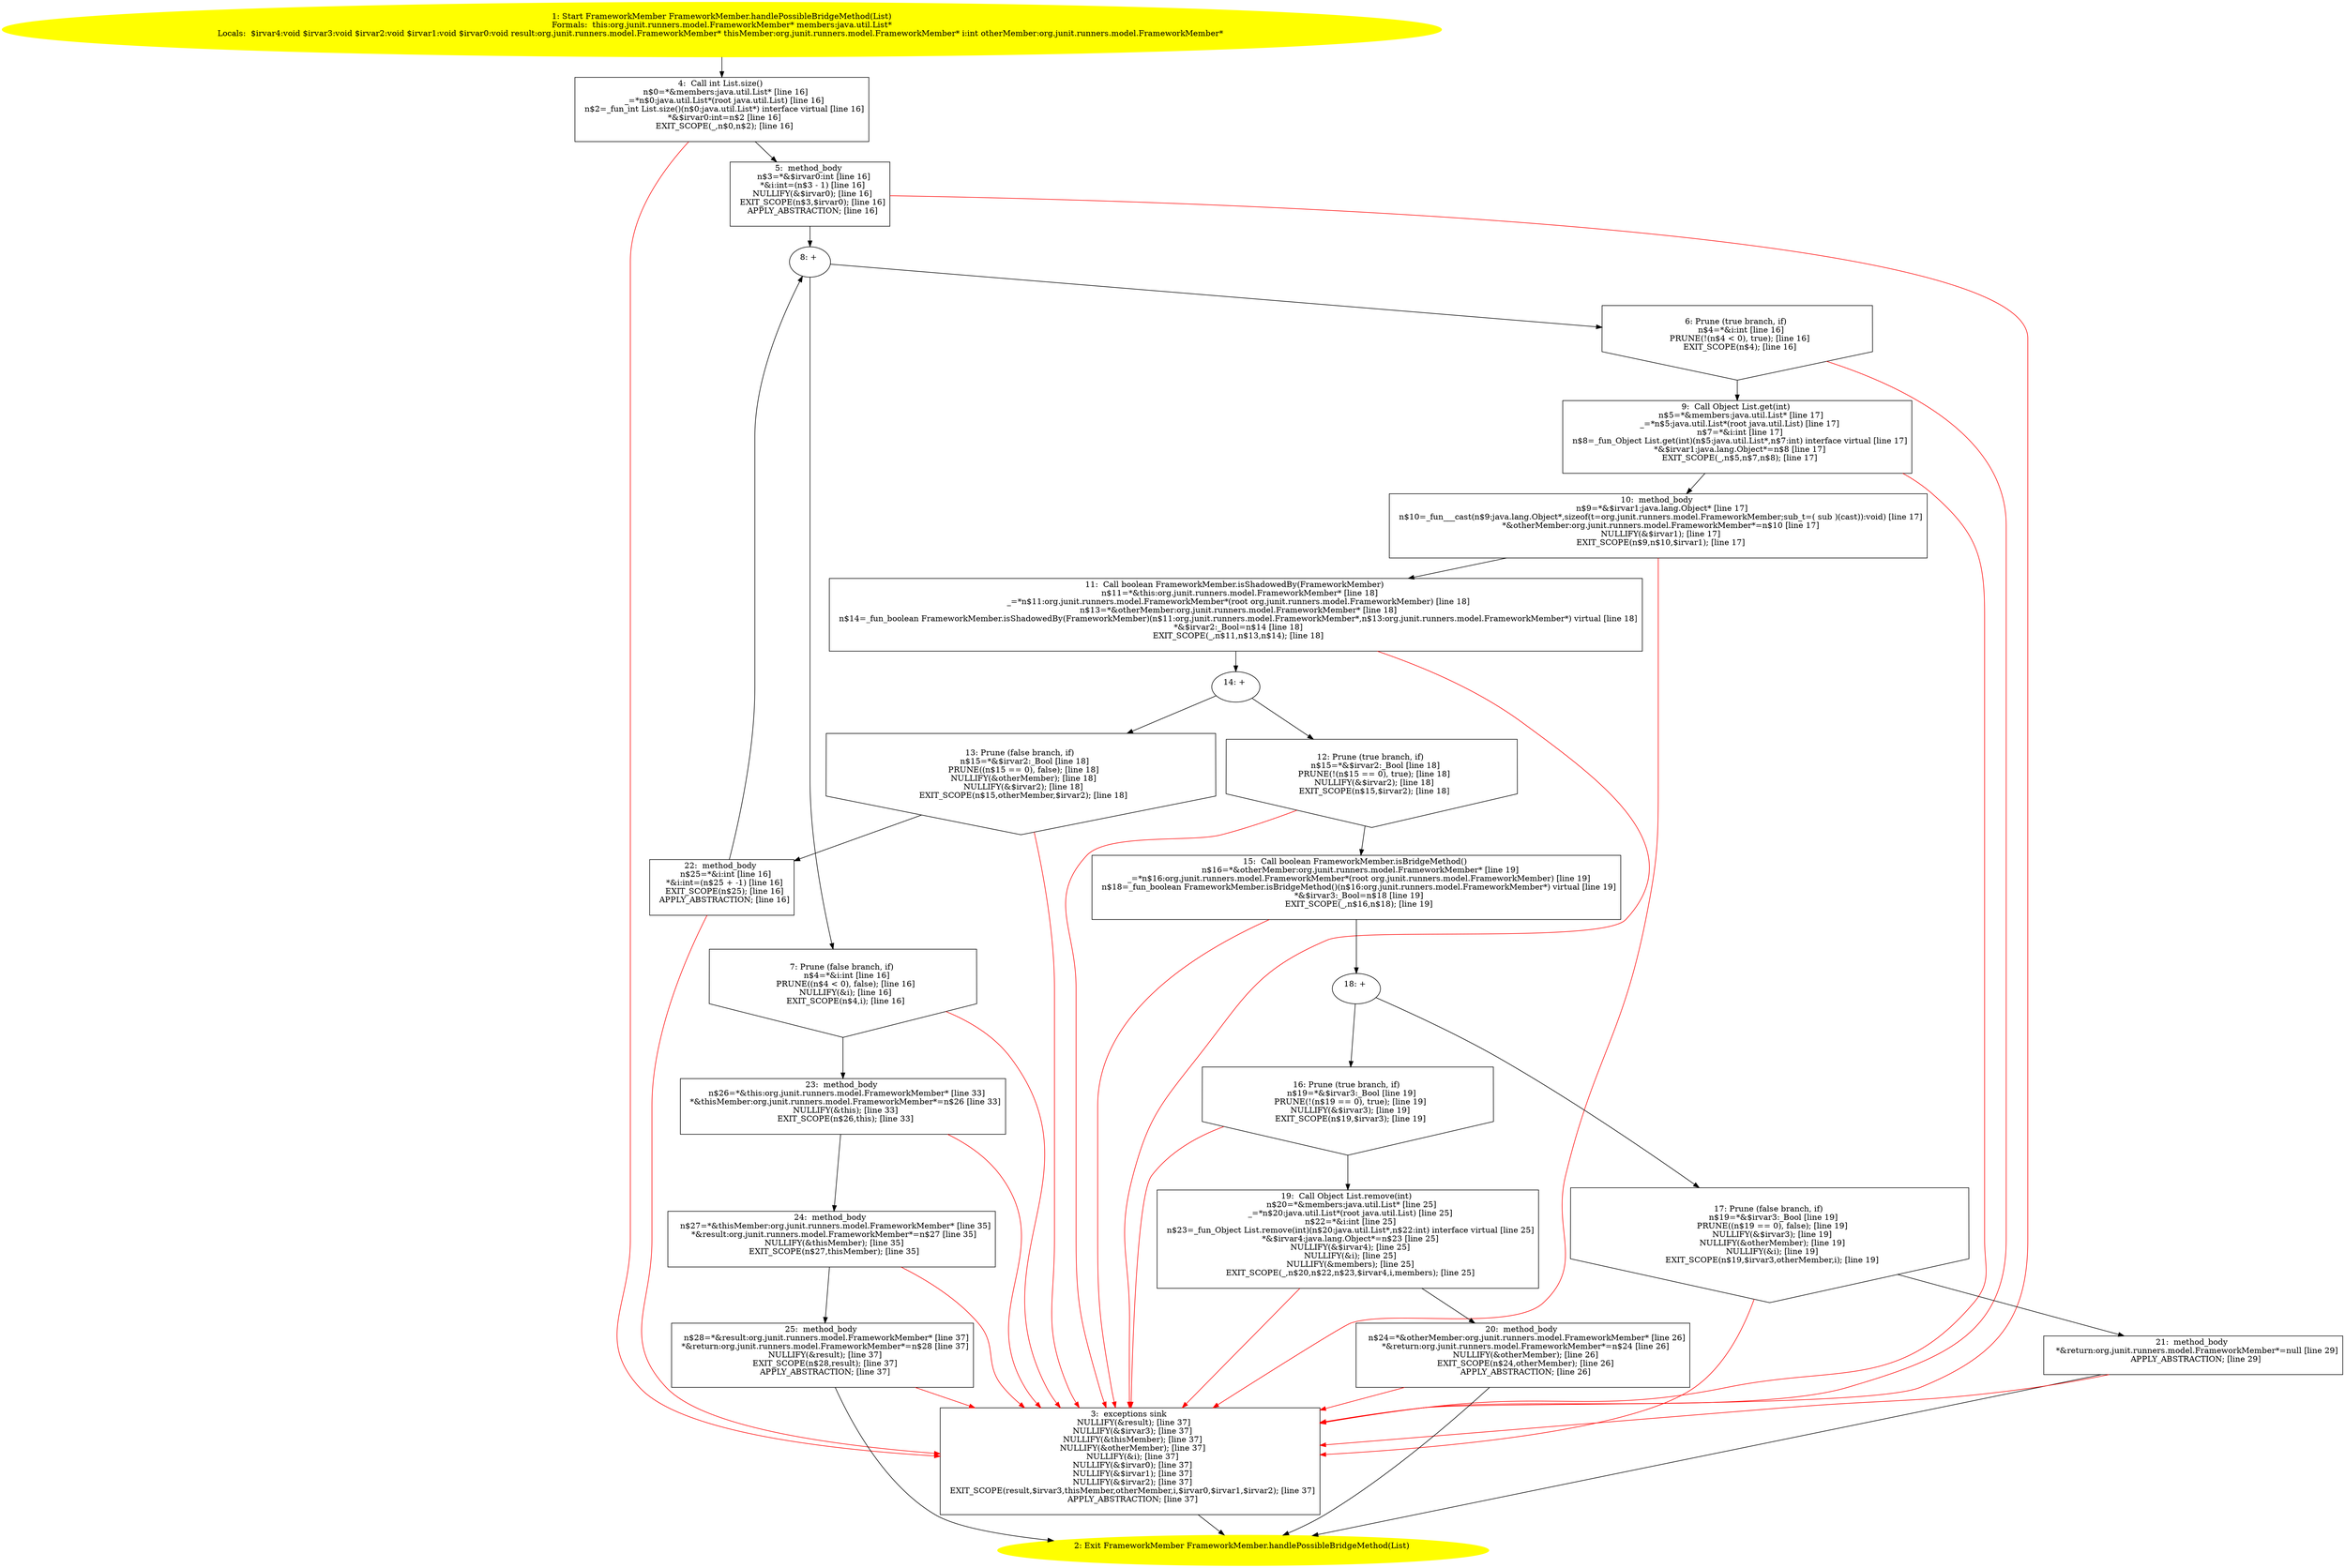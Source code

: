 /* @generated */
digraph cfg {
"org.junit.runners.model.FrameworkMember.handlePossibleBridgeMethod(java.util.List):org.junit.runners.e601afaceb453d1719556419d901c8e6_1" [label="1: Start FrameworkMember FrameworkMember.handlePossibleBridgeMethod(List)\nFormals:  this:org.junit.runners.model.FrameworkMember* members:java.util.List*\nLocals:  $irvar4:void $irvar3:void $irvar2:void $irvar1:void $irvar0:void result:org.junit.runners.model.FrameworkMember* thisMember:org.junit.runners.model.FrameworkMember* i:int otherMember:org.junit.runners.model.FrameworkMember* \n  " color=yellow style=filled]
	

	 "org.junit.runners.model.FrameworkMember.handlePossibleBridgeMethod(java.util.List):org.junit.runners.e601afaceb453d1719556419d901c8e6_1" -> "org.junit.runners.model.FrameworkMember.handlePossibleBridgeMethod(java.util.List):org.junit.runners.e601afaceb453d1719556419d901c8e6_4" ;
"org.junit.runners.model.FrameworkMember.handlePossibleBridgeMethod(java.util.List):org.junit.runners.e601afaceb453d1719556419d901c8e6_2" [label="2: Exit FrameworkMember FrameworkMember.handlePossibleBridgeMethod(List) \n  " color=yellow style=filled]
	

"org.junit.runners.model.FrameworkMember.handlePossibleBridgeMethod(java.util.List):org.junit.runners.e601afaceb453d1719556419d901c8e6_3" [label="3:  exceptions sink \n   NULLIFY(&result); [line 37]\n  NULLIFY(&$irvar3); [line 37]\n  NULLIFY(&thisMember); [line 37]\n  NULLIFY(&otherMember); [line 37]\n  NULLIFY(&i); [line 37]\n  NULLIFY(&$irvar0); [line 37]\n  NULLIFY(&$irvar1); [line 37]\n  NULLIFY(&$irvar2); [line 37]\n  EXIT_SCOPE(result,$irvar3,thisMember,otherMember,i,$irvar0,$irvar1,$irvar2); [line 37]\n  APPLY_ABSTRACTION; [line 37]\n " shape="box"]
	

	 "org.junit.runners.model.FrameworkMember.handlePossibleBridgeMethod(java.util.List):org.junit.runners.e601afaceb453d1719556419d901c8e6_3" -> "org.junit.runners.model.FrameworkMember.handlePossibleBridgeMethod(java.util.List):org.junit.runners.e601afaceb453d1719556419d901c8e6_2" ;
"org.junit.runners.model.FrameworkMember.handlePossibleBridgeMethod(java.util.List):org.junit.runners.e601afaceb453d1719556419d901c8e6_4" [label="4:  Call int List.size() \n   n$0=*&members:java.util.List* [line 16]\n  _=*n$0:java.util.List*(root java.util.List) [line 16]\n  n$2=_fun_int List.size()(n$0:java.util.List*) interface virtual [line 16]\n  *&$irvar0:int=n$2 [line 16]\n  EXIT_SCOPE(_,n$0,n$2); [line 16]\n " shape="box"]
	

	 "org.junit.runners.model.FrameworkMember.handlePossibleBridgeMethod(java.util.List):org.junit.runners.e601afaceb453d1719556419d901c8e6_4" -> "org.junit.runners.model.FrameworkMember.handlePossibleBridgeMethod(java.util.List):org.junit.runners.e601afaceb453d1719556419d901c8e6_5" ;
	 "org.junit.runners.model.FrameworkMember.handlePossibleBridgeMethod(java.util.List):org.junit.runners.e601afaceb453d1719556419d901c8e6_4" -> "org.junit.runners.model.FrameworkMember.handlePossibleBridgeMethod(java.util.List):org.junit.runners.e601afaceb453d1719556419d901c8e6_3" [color="red" ];
"org.junit.runners.model.FrameworkMember.handlePossibleBridgeMethod(java.util.List):org.junit.runners.e601afaceb453d1719556419d901c8e6_5" [label="5:  method_body \n   n$3=*&$irvar0:int [line 16]\n  *&i:int=(n$3 - 1) [line 16]\n  NULLIFY(&$irvar0); [line 16]\n  EXIT_SCOPE(n$3,$irvar0); [line 16]\n  APPLY_ABSTRACTION; [line 16]\n " shape="box"]
	

	 "org.junit.runners.model.FrameworkMember.handlePossibleBridgeMethod(java.util.List):org.junit.runners.e601afaceb453d1719556419d901c8e6_5" -> "org.junit.runners.model.FrameworkMember.handlePossibleBridgeMethod(java.util.List):org.junit.runners.e601afaceb453d1719556419d901c8e6_8" ;
	 "org.junit.runners.model.FrameworkMember.handlePossibleBridgeMethod(java.util.List):org.junit.runners.e601afaceb453d1719556419d901c8e6_5" -> "org.junit.runners.model.FrameworkMember.handlePossibleBridgeMethod(java.util.List):org.junit.runners.e601afaceb453d1719556419d901c8e6_3" [color="red" ];
"org.junit.runners.model.FrameworkMember.handlePossibleBridgeMethod(java.util.List):org.junit.runners.e601afaceb453d1719556419d901c8e6_6" [label="6: Prune (true branch, if) \n   n$4=*&i:int [line 16]\n  PRUNE(!(n$4 < 0), true); [line 16]\n  EXIT_SCOPE(n$4); [line 16]\n " shape="invhouse"]
	

	 "org.junit.runners.model.FrameworkMember.handlePossibleBridgeMethod(java.util.List):org.junit.runners.e601afaceb453d1719556419d901c8e6_6" -> "org.junit.runners.model.FrameworkMember.handlePossibleBridgeMethod(java.util.List):org.junit.runners.e601afaceb453d1719556419d901c8e6_9" ;
	 "org.junit.runners.model.FrameworkMember.handlePossibleBridgeMethod(java.util.List):org.junit.runners.e601afaceb453d1719556419d901c8e6_6" -> "org.junit.runners.model.FrameworkMember.handlePossibleBridgeMethod(java.util.List):org.junit.runners.e601afaceb453d1719556419d901c8e6_3" [color="red" ];
"org.junit.runners.model.FrameworkMember.handlePossibleBridgeMethod(java.util.List):org.junit.runners.e601afaceb453d1719556419d901c8e6_7" [label="7: Prune (false branch, if) \n   n$4=*&i:int [line 16]\n  PRUNE((n$4 < 0), false); [line 16]\n  NULLIFY(&i); [line 16]\n  EXIT_SCOPE(n$4,i); [line 16]\n " shape="invhouse"]
	

	 "org.junit.runners.model.FrameworkMember.handlePossibleBridgeMethod(java.util.List):org.junit.runners.e601afaceb453d1719556419d901c8e6_7" -> "org.junit.runners.model.FrameworkMember.handlePossibleBridgeMethod(java.util.List):org.junit.runners.e601afaceb453d1719556419d901c8e6_23" ;
	 "org.junit.runners.model.FrameworkMember.handlePossibleBridgeMethod(java.util.List):org.junit.runners.e601afaceb453d1719556419d901c8e6_7" -> "org.junit.runners.model.FrameworkMember.handlePossibleBridgeMethod(java.util.List):org.junit.runners.e601afaceb453d1719556419d901c8e6_3" [color="red" ];
"org.junit.runners.model.FrameworkMember.handlePossibleBridgeMethod(java.util.List):org.junit.runners.e601afaceb453d1719556419d901c8e6_8" [label="8: + \n  " ]
	

	 "org.junit.runners.model.FrameworkMember.handlePossibleBridgeMethod(java.util.List):org.junit.runners.e601afaceb453d1719556419d901c8e6_8" -> "org.junit.runners.model.FrameworkMember.handlePossibleBridgeMethod(java.util.List):org.junit.runners.e601afaceb453d1719556419d901c8e6_6" ;
	 "org.junit.runners.model.FrameworkMember.handlePossibleBridgeMethod(java.util.List):org.junit.runners.e601afaceb453d1719556419d901c8e6_8" -> "org.junit.runners.model.FrameworkMember.handlePossibleBridgeMethod(java.util.List):org.junit.runners.e601afaceb453d1719556419d901c8e6_7" ;
"org.junit.runners.model.FrameworkMember.handlePossibleBridgeMethod(java.util.List):org.junit.runners.e601afaceb453d1719556419d901c8e6_9" [label="9:  Call Object List.get(int) \n   n$5=*&members:java.util.List* [line 17]\n  _=*n$5:java.util.List*(root java.util.List) [line 17]\n  n$7=*&i:int [line 17]\n  n$8=_fun_Object List.get(int)(n$5:java.util.List*,n$7:int) interface virtual [line 17]\n  *&$irvar1:java.lang.Object*=n$8 [line 17]\n  EXIT_SCOPE(_,n$5,n$7,n$8); [line 17]\n " shape="box"]
	

	 "org.junit.runners.model.FrameworkMember.handlePossibleBridgeMethod(java.util.List):org.junit.runners.e601afaceb453d1719556419d901c8e6_9" -> "org.junit.runners.model.FrameworkMember.handlePossibleBridgeMethod(java.util.List):org.junit.runners.e601afaceb453d1719556419d901c8e6_10" ;
	 "org.junit.runners.model.FrameworkMember.handlePossibleBridgeMethod(java.util.List):org.junit.runners.e601afaceb453d1719556419d901c8e6_9" -> "org.junit.runners.model.FrameworkMember.handlePossibleBridgeMethod(java.util.List):org.junit.runners.e601afaceb453d1719556419d901c8e6_3" [color="red" ];
"org.junit.runners.model.FrameworkMember.handlePossibleBridgeMethod(java.util.List):org.junit.runners.e601afaceb453d1719556419d901c8e6_10" [label="10:  method_body \n   n$9=*&$irvar1:java.lang.Object* [line 17]\n  n$10=_fun___cast(n$9:java.lang.Object*,sizeof(t=org.junit.runners.model.FrameworkMember;sub_t=( sub )(cast)):void) [line 17]\n  *&otherMember:org.junit.runners.model.FrameworkMember*=n$10 [line 17]\n  NULLIFY(&$irvar1); [line 17]\n  EXIT_SCOPE(n$9,n$10,$irvar1); [line 17]\n " shape="box"]
	

	 "org.junit.runners.model.FrameworkMember.handlePossibleBridgeMethod(java.util.List):org.junit.runners.e601afaceb453d1719556419d901c8e6_10" -> "org.junit.runners.model.FrameworkMember.handlePossibleBridgeMethod(java.util.List):org.junit.runners.e601afaceb453d1719556419d901c8e6_11" ;
	 "org.junit.runners.model.FrameworkMember.handlePossibleBridgeMethod(java.util.List):org.junit.runners.e601afaceb453d1719556419d901c8e6_10" -> "org.junit.runners.model.FrameworkMember.handlePossibleBridgeMethod(java.util.List):org.junit.runners.e601afaceb453d1719556419d901c8e6_3" [color="red" ];
"org.junit.runners.model.FrameworkMember.handlePossibleBridgeMethod(java.util.List):org.junit.runners.e601afaceb453d1719556419d901c8e6_11" [label="11:  Call boolean FrameworkMember.isShadowedBy(FrameworkMember) \n   n$11=*&this:org.junit.runners.model.FrameworkMember* [line 18]\n  _=*n$11:org.junit.runners.model.FrameworkMember*(root org.junit.runners.model.FrameworkMember) [line 18]\n  n$13=*&otherMember:org.junit.runners.model.FrameworkMember* [line 18]\n  n$14=_fun_boolean FrameworkMember.isShadowedBy(FrameworkMember)(n$11:org.junit.runners.model.FrameworkMember*,n$13:org.junit.runners.model.FrameworkMember*) virtual [line 18]\n  *&$irvar2:_Bool=n$14 [line 18]\n  EXIT_SCOPE(_,n$11,n$13,n$14); [line 18]\n " shape="box"]
	

	 "org.junit.runners.model.FrameworkMember.handlePossibleBridgeMethod(java.util.List):org.junit.runners.e601afaceb453d1719556419d901c8e6_11" -> "org.junit.runners.model.FrameworkMember.handlePossibleBridgeMethod(java.util.List):org.junit.runners.e601afaceb453d1719556419d901c8e6_14" ;
	 "org.junit.runners.model.FrameworkMember.handlePossibleBridgeMethod(java.util.List):org.junit.runners.e601afaceb453d1719556419d901c8e6_11" -> "org.junit.runners.model.FrameworkMember.handlePossibleBridgeMethod(java.util.List):org.junit.runners.e601afaceb453d1719556419d901c8e6_3" [color="red" ];
"org.junit.runners.model.FrameworkMember.handlePossibleBridgeMethod(java.util.List):org.junit.runners.e601afaceb453d1719556419d901c8e6_12" [label="12: Prune (true branch, if) \n   n$15=*&$irvar2:_Bool [line 18]\n  PRUNE(!(n$15 == 0), true); [line 18]\n  NULLIFY(&$irvar2); [line 18]\n  EXIT_SCOPE(n$15,$irvar2); [line 18]\n " shape="invhouse"]
	

	 "org.junit.runners.model.FrameworkMember.handlePossibleBridgeMethod(java.util.List):org.junit.runners.e601afaceb453d1719556419d901c8e6_12" -> "org.junit.runners.model.FrameworkMember.handlePossibleBridgeMethod(java.util.List):org.junit.runners.e601afaceb453d1719556419d901c8e6_15" ;
	 "org.junit.runners.model.FrameworkMember.handlePossibleBridgeMethod(java.util.List):org.junit.runners.e601afaceb453d1719556419d901c8e6_12" -> "org.junit.runners.model.FrameworkMember.handlePossibleBridgeMethod(java.util.List):org.junit.runners.e601afaceb453d1719556419d901c8e6_3" [color="red" ];
"org.junit.runners.model.FrameworkMember.handlePossibleBridgeMethod(java.util.List):org.junit.runners.e601afaceb453d1719556419d901c8e6_13" [label="13: Prune (false branch, if) \n   n$15=*&$irvar2:_Bool [line 18]\n  PRUNE((n$15 == 0), false); [line 18]\n  NULLIFY(&otherMember); [line 18]\n  NULLIFY(&$irvar2); [line 18]\n  EXIT_SCOPE(n$15,otherMember,$irvar2); [line 18]\n " shape="invhouse"]
	

	 "org.junit.runners.model.FrameworkMember.handlePossibleBridgeMethod(java.util.List):org.junit.runners.e601afaceb453d1719556419d901c8e6_13" -> "org.junit.runners.model.FrameworkMember.handlePossibleBridgeMethod(java.util.List):org.junit.runners.e601afaceb453d1719556419d901c8e6_22" ;
	 "org.junit.runners.model.FrameworkMember.handlePossibleBridgeMethod(java.util.List):org.junit.runners.e601afaceb453d1719556419d901c8e6_13" -> "org.junit.runners.model.FrameworkMember.handlePossibleBridgeMethod(java.util.List):org.junit.runners.e601afaceb453d1719556419d901c8e6_3" [color="red" ];
"org.junit.runners.model.FrameworkMember.handlePossibleBridgeMethod(java.util.List):org.junit.runners.e601afaceb453d1719556419d901c8e6_14" [label="14: + \n  " ]
	

	 "org.junit.runners.model.FrameworkMember.handlePossibleBridgeMethod(java.util.List):org.junit.runners.e601afaceb453d1719556419d901c8e6_14" -> "org.junit.runners.model.FrameworkMember.handlePossibleBridgeMethod(java.util.List):org.junit.runners.e601afaceb453d1719556419d901c8e6_12" ;
	 "org.junit.runners.model.FrameworkMember.handlePossibleBridgeMethod(java.util.List):org.junit.runners.e601afaceb453d1719556419d901c8e6_14" -> "org.junit.runners.model.FrameworkMember.handlePossibleBridgeMethod(java.util.List):org.junit.runners.e601afaceb453d1719556419d901c8e6_13" ;
"org.junit.runners.model.FrameworkMember.handlePossibleBridgeMethod(java.util.List):org.junit.runners.e601afaceb453d1719556419d901c8e6_15" [label="15:  Call boolean FrameworkMember.isBridgeMethod() \n   n$16=*&otherMember:org.junit.runners.model.FrameworkMember* [line 19]\n  _=*n$16:org.junit.runners.model.FrameworkMember*(root org.junit.runners.model.FrameworkMember) [line 19]\n  n$18=_fun_boolean FrameworkMember.isBridgeMethod()(n$16:org.junit.runners.model.FrameworkMember*) virtual [line 19]\n  *&$irvar3:_Bool=n$18 [line 19]\n  EXIT_SCOPE(_,n$16,n$18); [line 19]\n " shape="box"]
	

	 "org.junit.runners.model.FrameworkMember.handlePossibleBridgeMethod(java.util.List):org.junit.runners.e601afaceb453d1719556419d901c8e6_15" -> "org.junit.runners.model.FrameworkMember.handlePossibleBridgeMethod(java.util.List):org.junit.runners.e601afaceb453d1719556419d901c8e6_18" ;
	 "org.junit.runners.model.FrameworkMember.handlePossibleBridgeMethod(java.util.List):org.junit.runners.e601afaceb453d1719556419d901c8e6_15" -> "org.junit.runners.model.FrameworkMember.handlePossibleBridgeMethod(java.util.List):org.junit.runners.e601afaceb453d1719556419d901c8e6_3" [color="red" ];
"org.junit.runners.model.FrameworkMember.handlePossibleBridgeMethod(java.util.List):org.junit.runners.e601afaceb453d1719556419d901c8e6_16" [label="16: Prune (true branch, if) \n   n$19=*&$irvar3:_Bool [line 19]\n  PRUNE(!(n$19 == 0), true); [line 19]\n  NULLIFY(&$irvar3); [line 19]\n  EXIT_SCOPE(n$19,$irvar3); [line 19]\n " shape="invhouse"]
	

	 "org.junit.runners.model.FrameworkMember.handlePossibleBridgeMethod(java.util.List):org.junit.runners.e601afaceb453d1719556419d901c8e6_16" -> "org.junit.runners.model.FrameworkMember.handlePossibleBridgeMethod(java.util.List):org.junit.runners.e601afaceb453d1719556419d901c8e6_19" ;
	 "org.junit.runners.model.FrameworkMember.handlePossibleBridgeMethod(java.util.List):org.junit.runners.e601afaceb453d1719556419d901c8e6_16" -> "org.junit.runners.model.FrameworkMember.handlePossibleBridgeMethod(java.util.List):org.junit.runners.e601afaceb453d1719556419d901c8e6_3" [color="red" ];
"org.junit.runners.model.FrameworkMember.handlePossibleBridgeMethod(java.util.List):org.junit.runners.e601afaceb453d1719556419d901c8e6_17" [label="17: Prune (false branch, if) \n   n$19=*&$irvar3:_Bool [line 19]\n  PRUNE((n$19 == 0), false); [line 19]\n  NULLIFY(&$irvar3); [line 19]\n  NULLIFY(&otherMember); [line 19]\n  NULLIFY(&i); [line 19]\n  EXIT_SCOPE(n$19,$irvar3,otherMember,i); [line 19]\n " shape="invhouse"]
	

	 "org.junit.runners.model.FrameworkMember.handlePossibleBridgeMethod(java.util.List):org.junit.runners.e601afaceb453d1719556419d901c8e6_17" -> "org.junit.runners.model.FrameworkMember.handlePossibleBridgeMethod(java.util.List):org.junit.runners.e601afaceb453d1719556419d901c8e6_21" ;
	 "org.junit.runners.model.FrameworkMember.handlePossibleBridgeMethod(java.util.List):org.junit.runners.e601afaceb453d1719556419d901c8e6_17" -> "org.junit.runners.model.FrameworkMember.handlePossibleBridgeMethod(java.util.List):org.junit.runners.e601afaceb453d1719556419d901c8e6_3" [color="red" ];
"org.junit.runners.model.FrameworkMember.handlePossibleBridgeMethod(java.util.List):org.junit.runners.e601afaceb453d1719556419d901c8e6_18" [label="18: + \n  " ]
	

	 "org.junit.runners.model.FrameworkMember.handlePossibleBridgeMethod(java.util.List):org.junit.runners.e601afaceb453d1719556419d901c8e6_18" -> "org.junit.runners.model.FrameworkMember.handlePossibleBridgeMethod(java.util.List):org.junit.runners.e601afaceb453d1719556419d901c8e6_16" ;
	 "org.junit.runners.model.FrameworkMember.handlePossibleBridgeMethod(java.util.List):org.junit.runners.e601afaceb453d1719556419d901c8e6_18" -> "org.junit.runners.model.FrameworkMember.handlePossibleBridgeMethod(java.util.List):org.junit.runners.e601afaceb453d1719556419d901c8e6_17" ;
"org.junit.runners.model.FrameworkMember.handlePossibleBridgeMethod(java.util.List):org.junit.runners.e601afaceb453d1719556419d901c8e6_19" [label="19:  Call Object List.remove(int) \n   n$20=*&members:java.util.List* [line 25]\n  _=*n$20:java.util.List*(root java.util.List) [line 25]\n  n$22=*&i:int [line 25]\n  n$23=_fun_Object List.remove(int)(n$20:java.util.List*,n$22:int) interface virtual [line 25]\n  *&$irvar4:java.lang.Object*=n$23 [line 25]\n  NULLIFY(&$irvar4); [line 25]\n  NULLIFY(&i); [line 25]\n  NULLIFY(&members); [line 25]\n  EXIT_SCOPE(_,n$20,n$22,n$23,$irvar4,i,members); [line 25]\n " shape="box"]
	

	 "org.junit.runners.model.FrameworkMember.handlePossibleBridgeMethod(java.util.List):org.junit.runners.e601afaceb453d1719556419d901c8e6_19" -> "org.junit.runners.model.FrameworkMember.handlePossibleBridgeMethod(java.util.List):org.junit.runners.e601afaceb453d1719556419d901c8e6_20" ;
	 "org.junit.runners.model.FrameworkMember.handlePossibleBridgeMethod(java.util.List):org.junit.runners.e601afaceb453d1719556419d901c8e6_19" -> "org.junit.runners.model.FrameworkMember.handlePossibleBridgeMethod(java.util.List):org.junit.runners.e601afaceb453d1719556419d901c8e6_3" [color="red" ];
"org.junit.runners.model.FrameworkMember.handlePossibleBridgeMethod(java.util.List):org.junit.runners.e601afaceb453d1719556419d901c8e6_20" [label="20:  method_body \n   n$24=*&otherMember:org.junit.runners.model.FrameworkMember* [line 26]\n  *&return:org.junit.runners.model.FrameworkMember*=n$24 [line 26]\n  NULLIFY(&otherMember); [line 26]\n  EXIT_SCOPE(n$24,otherMember); [line 26]\n  APPLY_ABSTRACTION; [line 26]\n " shape="box"]
	

	 "org.junit.runners.model.FrameworkMember.handlePossibleBridgeMethod(java.util.List):org.junit.runners.e601afaceb453d1719556419d901c8e6_20" -> "org.junit.runners.model.FrameworkMember.handlePossibleBridgeMethod(java.util.List):org.junit.runners.e601afaceb453d1719556419d901c8e6_2" ;
	 "org.junit.runners.model.FrameworkMember.handlePossibleBridgeMethod(java.util.List):org.junit.runners.e601afaceb453d1719556419d901c8e6_20" -> "org.junit.runners.model.FrameworkMember.handlePossibleBridgeMethod(java.util.List):org.junit.runners.e601afaceb453d1719556419d901c8e6_3" [color="red" ];
"org.junit.runners.model.FrameworkMember.handlePossibleBridgeMethod(java.util.List):org.junit.runners.e601afaceb453d1719556419d901c8e6_21" [label="21:  method_body \n   *&return:org.junit.runners.model.FrameworkMember*=null [line 29]\n  APPLY_ABSTRACTION; [line 29]\n " shape="box"]
	

	 "org.junit.runners.model.FrameworkMember.handlePossibleBridgeMethod(java.util.List):org.junit.runners.e601afaceb453d1719556419d901c8e6_21" -> "org.junit.runners.model.FrameworkMember.handlePossibleBridgeMethod(java.util.List):org.junit.runners.e601afaceb453d1719556419d901c8e6_2" ;
	 "org.junit.runners.model.FrameworkMember.handlePossibleBridgeMethod(java.util.List):org.junit.runners.e601afaceb453d1719556419d901c8e6_21" -> "org.junit.runners.model.FrameworkMember.handlePossibleBridgeMethod(java.util.List):org.junit.runners.e601afaceb453d1719556419d901c8e6_3" [color="red" ];
"org.junit.runners.model.FrameworkMember.handlePossibleBridgeMethod(java.util.List):org.junit.runners.e601afaceb453d1719556419d901c8e6_22" [label="22:  method_body \n   n$25=*&i:int [line 16]\n  *&i:int=(n$25 + -1) [line 16]\n  EXIT_SCOPE(n$25); [line 16]\n  APPLY_ABSTRACTION; [line 16]\n " shape="box"]
	

	 "org.junit.runners.model.FrameworkMember.handlePossibleBridgeMethod(java.util.List):org.junit.runners.e601afaceb453d1719556419d901c8e6_22" -> "org.junit.runners.model.FrameworkMember.handlePossibleBridgeMethod(java.util.List):org.junit.runners.e601afaceb453d1719556419d901c8e6_8" ;
	 "org.junit.runners.model.FrameworkMember.handlePossibleBridgeMethod(java.util.List):org.junit.runners.e601afaceb453d1719556419d901c8e6_22" -> "org.junit.runners.model.FrameworkMember.handlePossibleBridgeMethod(java.util.List):org.junit.runners.e601afaceb453d1719556419d901c8e6_3" [color="red" ];
"org.junit.runners.model.FrameworkMember.handlePossibleBridgeMethod(java.util.List):org.junit.runners.e601afaceb453d1719556419d901c8e6_23" [label="23:  method_body \n   n$26=*&this:org.junit.runners.model.FrameworkMember* [line 33]\n  *&thisMember:org.junit.runners.model.FrameworkMember*=n$26 [line 33]\n  NULLIFY(&this); [line 33]\n  EXIT_SCOPE(n$26,this); [line 33]\n " shape="box"]
	

	 "org.junit.runners.model.FrameworkMember.handlePossibleBridgeMethod(java.util.List):org.junit.runners.e601afaceb453d1719556419d901c8e6_23" -> "org.junit.runners.model.FrameworkMember.handlePossibleBridgeMethod(java.util.List):org.junit.runners.e601afaceb453d1719556419d901c8e6_24" ;
	 "org.junit.runners.model.FrameworkMember.handlePossibleBridgeMethod(java.util.List):org.junit.runners.e601afaceb453d1719556419d901c8e6_23" -> "org.junit.runners.model.FrameworkMember.handlePossibleBridgeMethod(java.util.List):org.junit.runners.e601afaceb453d1719556419d901c8e6_3" [color="red" ];
"org.junit.runners.model.FrameworkMember.handlePossibleBridgeMethod(java.util.List):org.junit.runners.e601afaceb453d1719556419d901c8e6_24" [label="24:  method_body \n   n$27=*&thisMember:org.junit.runners.model.FrameworkMember* [line 35]\n  *&result:org.junit.runners.model.FrameworkMember*=n$27 [line 35]\n  NULLIFY(&thisMember); [line 35]\n  EXIT_SCOPE(n$27,thisMember); [line 35]\n " shape="box"]
	

	 "org.junit.runners.model.FrameworkMember.handlePossibleBridgeMethod(java.util.List):org.junit.runners.e601afaceb453d1719556419d901c8e6_24" -> "org.junit.runners.model.FrameworkMember.handlePossibleBridgeMethod(java.util.List):org.junit.runners.e601afaceb453d1719556419d901c8e6_25" ;
	 "org.junit.runners.model.FrameworkMember.handlePossibleBridgeMethod(java.util.List):org.junit.runners.e601afaceb453d1719556419d901c8e6_24" -> "org.junit.runners.model.FrameworkMember.handlePossibleBridgeMethod(java.util.List):org.junit.runners.e601afaceb453d1719556419d901c8e6_3" [color="red" ];
"org.junit.runners.model.FrameworkMember.handlePossibleBridgeMethod(java.util.List):org.junit.runners.e601afaceb453d1719556419d901c8e6_25" [label="25:  method_body \n   n$28=*&result:org.junit.runners.model.FrameworkMember* [line 37]\n  *&return:org.junit.runners.model.FrameworkMember*=n$28 [line 37]\n  NULLIFY(&result); [line 37]\n  EXIT_SCOPE(n$28,result); [line 37]\n  APPLY_ABSTRACTION; [line 37]\n " shape="box"]
	

	 "org.junit.runners.model.FrameworkMember.handlePossibleBridgeMethod(java.util.List):org.junit.runners.e601afaceb453d1719556419d901c8e6_25" -> "org.junit.runners.model.FrameworkMember.handlePossibleBridgeMethod(java.util.List):org.junit.runners.e601afaceb453d1719556419d901c8e6_2" ;
	 "org.junit.runners.model.FrameworkMember.handlePossibleBridgeMethod(java.util.List):org.junit.runners.e601afaceb453d1719556419d901c8e6_25" -> "org.junit.runners.model.FrameworkMember.handlePossibleBridgeMethod(java.util.List):org.junit.runners.e601afaceb453d1719556419d901c8e6_3" [color="red" ];
}

